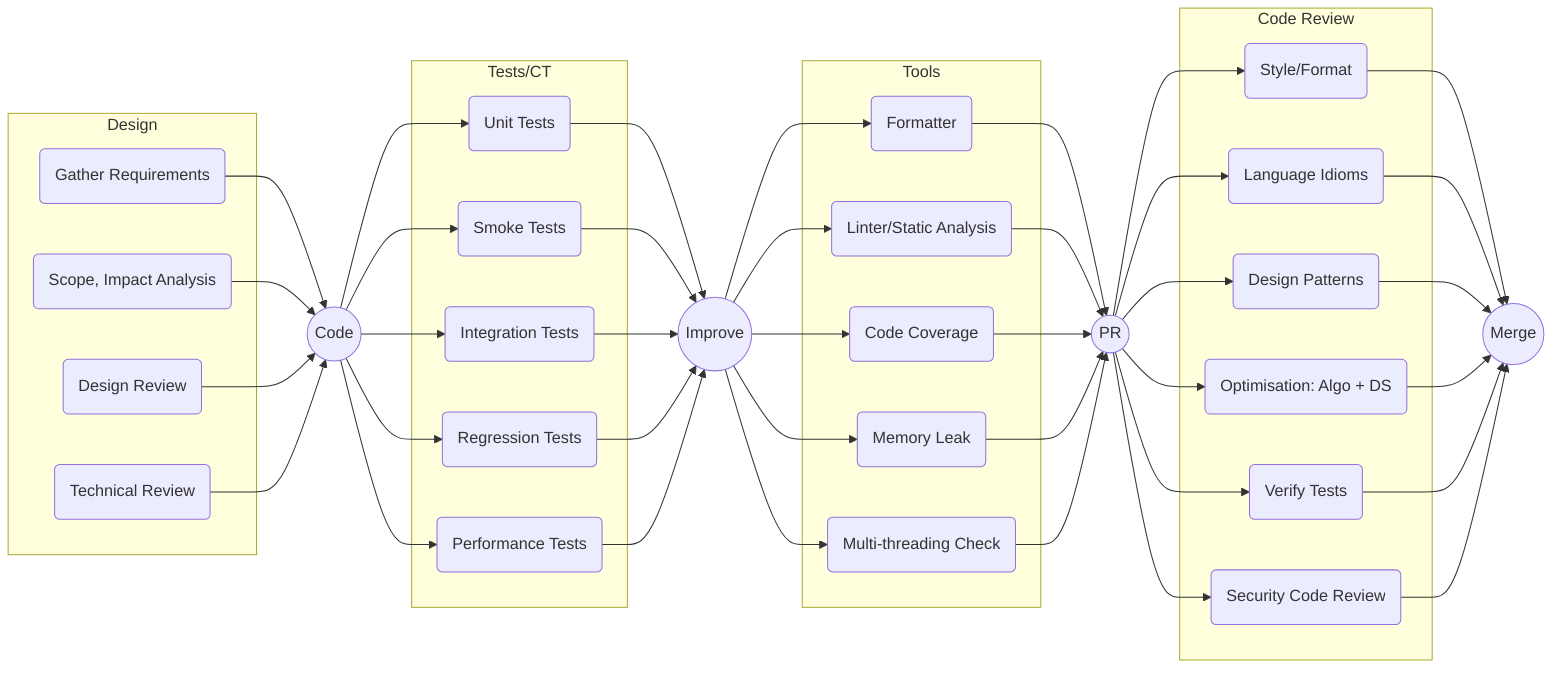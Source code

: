 graph LR

CQ(Gather Requirements);
CS(Scope, Impact Analysis);
DR(Design Review);
TR(Technical Review);

C((Code));

U(Unit Tests);
ST(Smoke Tests);
IT(Integration Tests);
RT(Regression Tests);
PT(Performance Tests);

IM((Improve))

F(Formatter);
SA(Linter/Static Analysis);
CV(Code Coverage);
ML(Memory Leak);
MT(Multi-threading Check);

PR((PR));

Style(Style/Format);
CRI(Language Idioms);
CRD(Design Patterns);
CRA(Optimisation: Algo + DS);
VR(Verify Tests);
SCR(Security Code Review);

M((Merge));

subgraph Design
  CQ
  CS
  DR
  TR
end

subgraph Tests/CT
  U
  ST
  IT
  RT
  PT
end

subgraph Tools
  F
  SA
  CV
  ML
  MT
end

subgraph Code Review
  Style
  CRI
  CRD
  CRA
  VR
  SCR
end

CQ --> C;
CS --> C;
DR --> C;
TR --> C;

C --> U;
C --> ST;
C --> IT;
C --> RT;
C --> PT;

U --> IM;
ST --> IM;
IT --> IM;
RT --> IM;
PT --> IM;

IM --> F;
IM --> SA;
IM --> CV;
IM --> ML;
IM --> MT;

F --> PR;
SA --> PR;
CV --> PR;
ML --> PR;
MT --> PR;

PR --> Style;
PR --> CRI;
PR --> CRD;
PR --> CRA;
PR --> VR;
PR --> SCR;

Style --> M;
CRI --> M;
CRD --> M;
CRA --> M;
VR --> M;
SCR --> M;